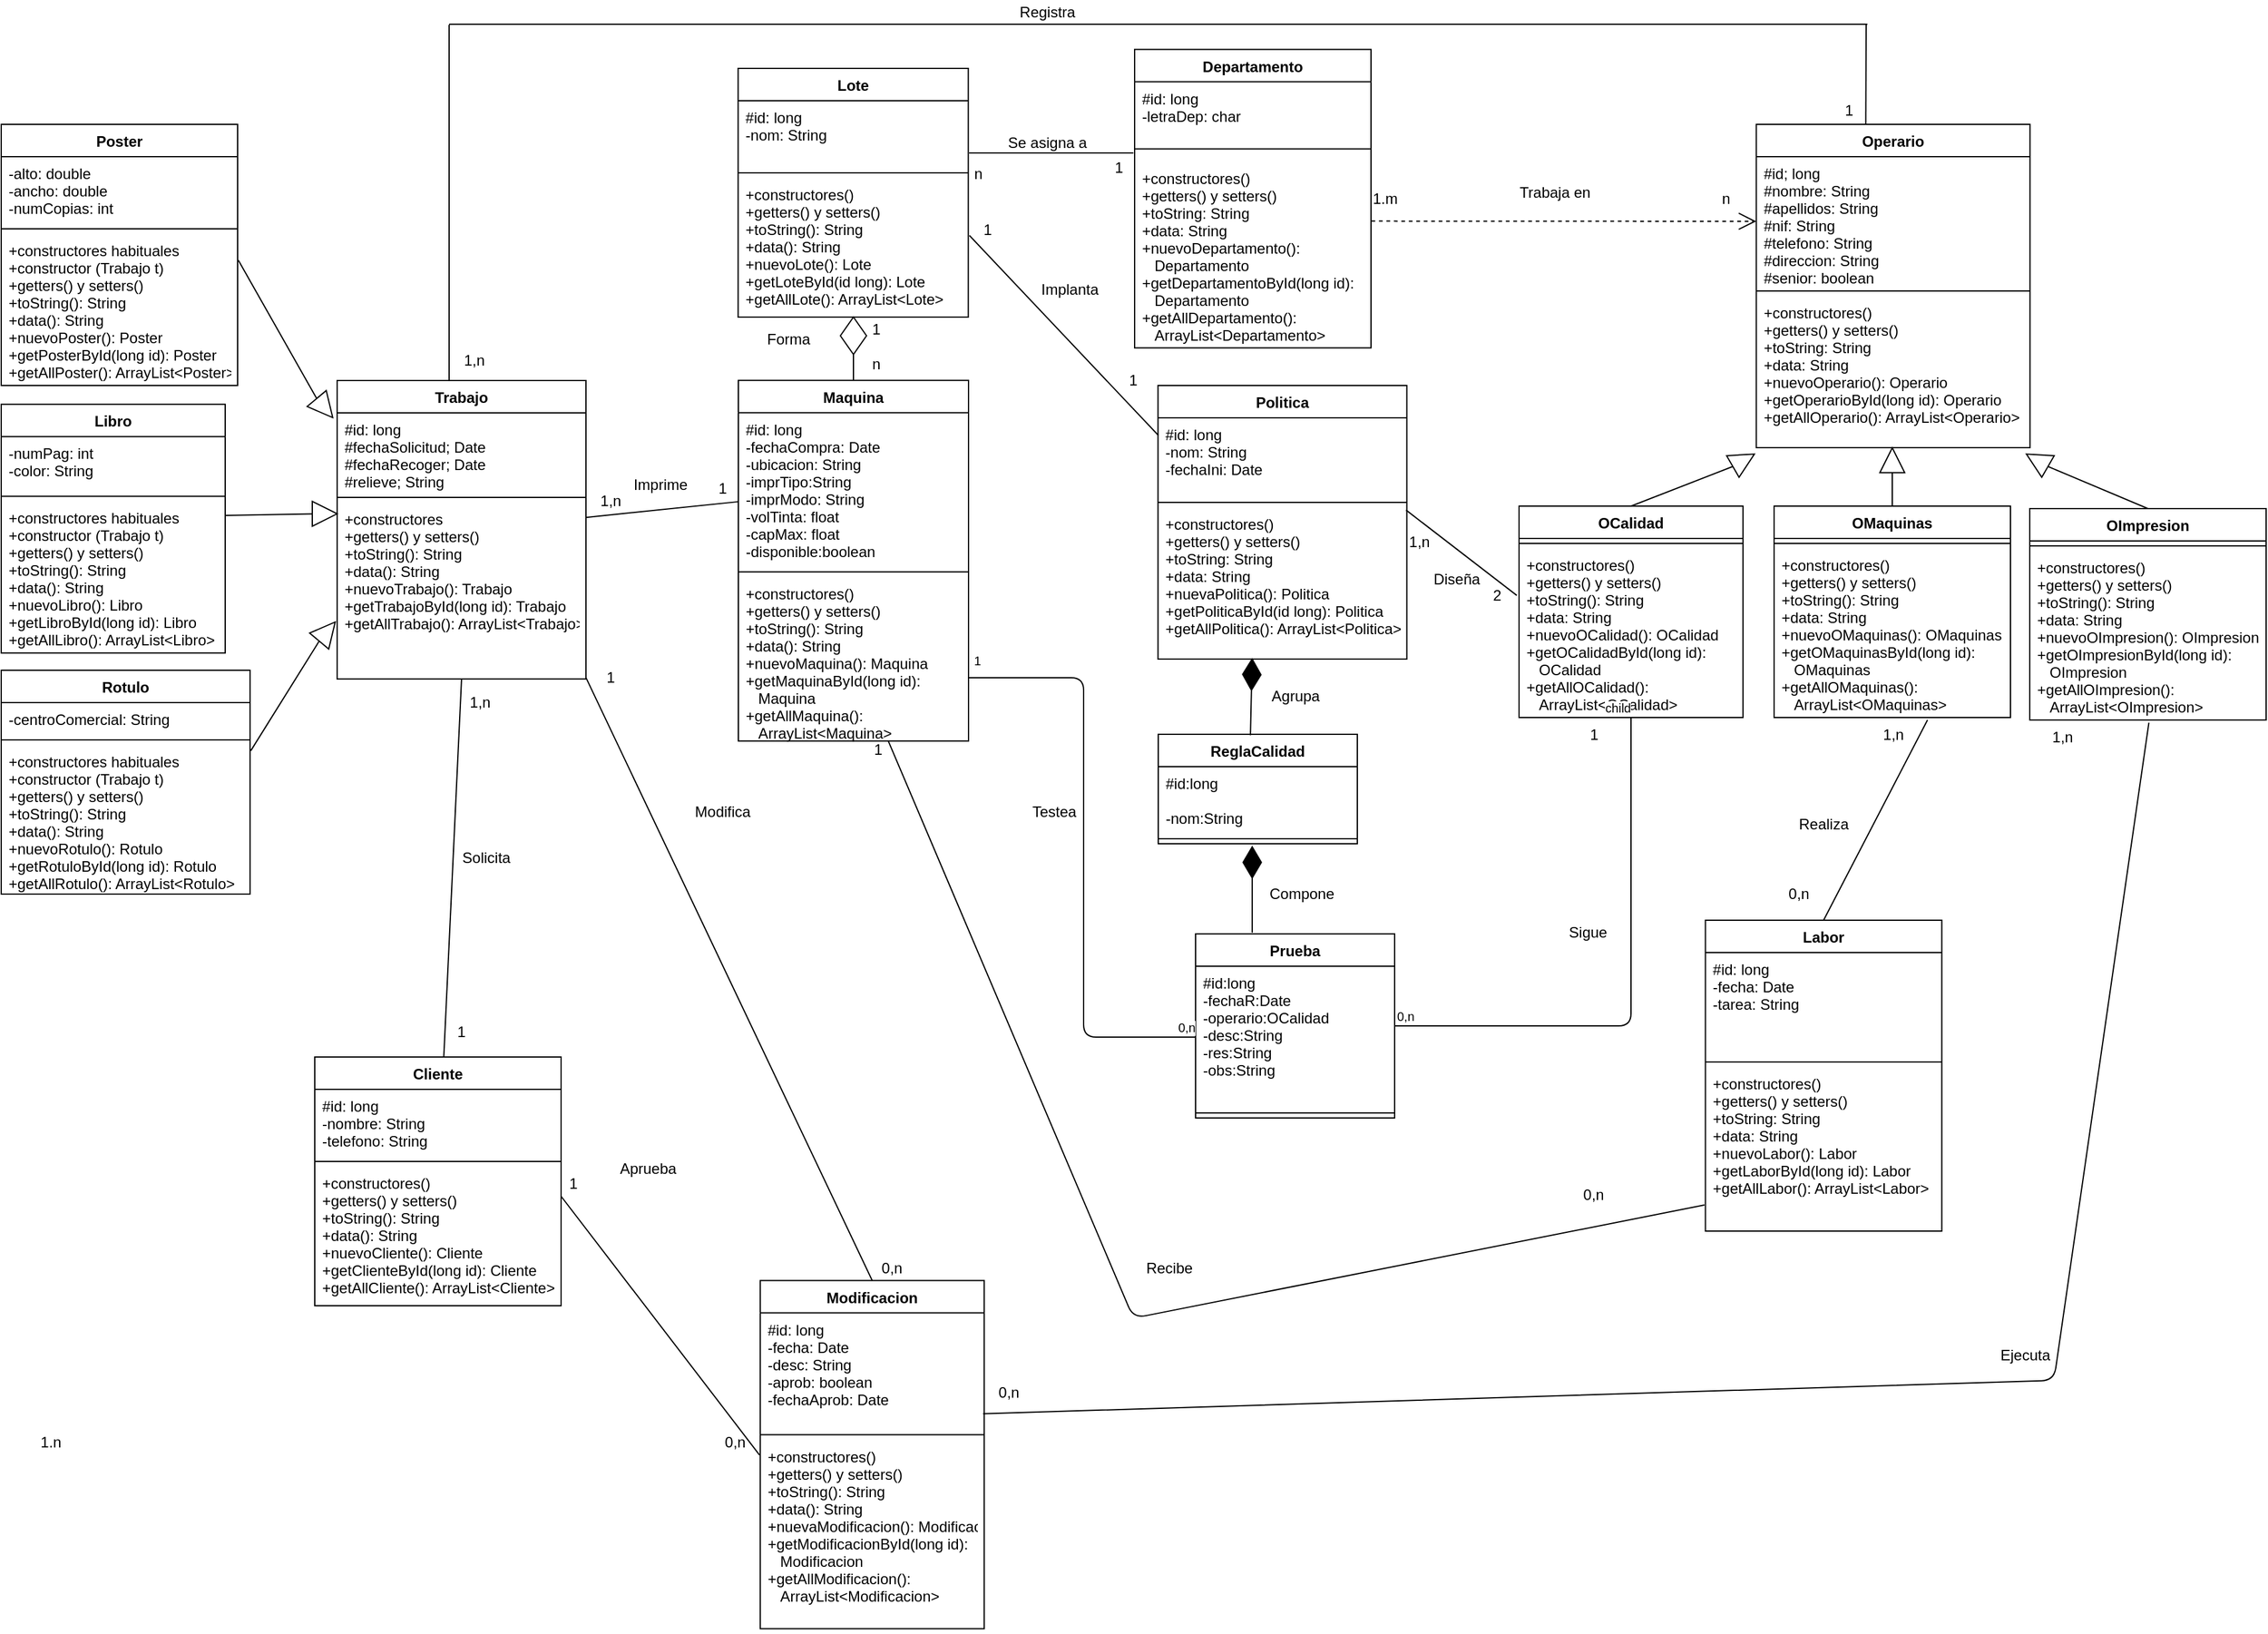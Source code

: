 <mxfile version="12.3.3" type="device" pages="1"><diagram id="FINPR5G2HzoAXYaAKj14" name="Page-1"><mxGraphModel dx="1287" dy="547" grid="1" gridSize="10" guides="1" tooltips="1" connect="1" arrows="1" fold="1" page="1" pageScale="1" pageWidth="3300" pageHeight="2339" math="0" shadow="0"><root><mxCell id="0"/><mxCell id="1" parent="0"/><mxCell id="1oXscA4LE7z4bwvGvyT2-3" value="Trabajo" style="swimlane;fontStyle=1;align=center;verticalAlign=top;childLayout=stackLayout;horizontal=1;startSize=26;horizontalStack=0;resizeParent=1;resizeParentMax=0;resizeLast=0;collapsible=1;marginBottom=0;" parent="1" vertex="1"><mxGeometry x="350" y="336" width="200" height="240" as="geometry"><mxRectangle x="310" y="308" width="70" height="26" as="alternateBounds"/></mxGeometry></mxCell><mxCell id="1oXscA4LE7z4bwvGvyT2-4" value="#id: long&#xA;#fechaSolicitud; Date&#xA;#fechaRecoger; Date&#xA;#relieve; String&#xA;" style="text;strokeColor=none;fillColor=none;align=left;verticalAlign=top;spacingLeft=4;spacingRight=4;overflow=hidden;rotatable=0;points=[[0,0.5],[1,0.5]];portConstraint=eastwest;" parent="1oXscA4LE7z4bwvGvyT2-3" vertex="1"><mxGeometry y="26" width="200" height="64" as="geometry"/></mxCell><mxCell id="1oXscA4LE7z4bwvGvyT2-5" value="" style="line;strokeWidth=1;fillColor=none;align=left;verticalAlign=middle;spacingTop=-1;spacingLeft=3;spacingRight=3;rotatable=0;labelPosition=right;points=[];portConstraint=eastwest;" parent="1oXscA4LE7z4bwvGvyT2-3" vertex="1"><mxGeometry y="90" width="200" height="8" as="geometry"/></mxCell><mxCell id="1oXscA4LE7z4bwvGvyT2-6" value="+constructores&#xA;+getters() y setters()&#xA;+toString(): String&#xA;+data(): String&#xA;+nuevoTrabajo(): Trabajo&#xA;+getTrabajoById(long id): Trabajo&#xA;+getAllTrabajo(): ArrayList&lt;Trabajo&gt;" style="text;strokeColor=none;fillColor=none;align=left;verticalAlign=top;spacingLeft=4;spacingRight=4;overflow=hidden;rotatable=0;points=[[0,0.5],[1,0.5]];portConstraint=eastwest;" parent="1oXscA4LE7z4bwvGvyT2-3" vertex="1"><mxGeometry y="98" width="200" height="142" as="geometry"/></mxCell><mxCell id="1oXscA4LE7z4bwvGvyT2-8" value="Rotulo" style="swimlane;fontStyle=1;align=center;verticalAlign=top;childLayout=stackLayout;horizontal=1;startSize=26;horizontalStack=0;resizeParent=1;resizeParentMax=0;resizeLast=0;collapsible=1;marginBottom=0;" parent="1" vertex="1"><mxGeometry x="80" y="569" width="200" height="180" as="geometry"><mxRectangle x="85" y="520" width="70" height="26" as="alternateBounds"/></mxGeometry></mxCell><mxCell id="1oXscA4LE7z4bwvGvyT2-9" value="-centroComercial: String" style="text;strokeColor=none;fillColor=none;align=left;verticalAlign=top;spacingLeft=4;spacingRight=4;overflow=hidden;rotatable=0;points=[[0,0.5],[1,0.5]];portConstraint=eastwest;" parent="1oXscA4LE7z4bwvGvyT2-8" vertex="1"><mxGeometry y="26" width="200" height="26" as="geometry"/></mxCell><mxCell id="1oXscA4LE7z4bwvGvyT2-10" value="" style="line;strokeWidth=1;fillColor=none;align=left;verticalAlign=middle;spacingTop=-1;spacingLeft=3;spacingRight=3;rotatable=0;labelPosition=right;points=[];portConstraint=eastwest;" parent="1oXscA4LE7z4bwvGvyT2-8" vertex="1"><mxGeometry y="52" width="200" height="8" as="geometry"/></mxCell><mxCell id="1oXscA4LE7z4bwvGvyT2-11" value="+constructores habituales&#xA;+constructor (Trabajo t)&#xA;+getters() y setters()&#xA;+toString(): String&#xA;+data(): String&#xA;+nuevoRotulo(): Rotulo&#xA;+getRotuloById(long id): Rotulo&#xA;+getAllRotulo(): ArrayList&lt;Rotulo&gt;" style="text;strokeColor=none;fillColor=none;align=left;verticalAlign=top;spacingLeft=4;spacingRight=4;overflow=hidden;rotatable=0;points=[[0,0.5],[1,0.5]];portConstraint=eastwest;" parent="1oXscA4LE7z4bwvGvyT2-8" vertex="1"><mxGeometry y="60" width="200" height="120" as="geometry"/></mxCell><mxCell id="1oXscA4LE7z4bwvGvyT2-12" value="Poster&#xA;" style="swimlane;fontStyle=1;align=center;verticalAlign=top;childLayout=stackLayout;horizontal=1;startSize=26;horizontalStack=0;resizeParent=1;resizeParentMax=0;resizeLast=0;collapsible=1;marginBottom=0;" parent="1" vertex="1"><mxGeometry x="80" y="130" width="190" height="210" as="geometry"><mxRectangle x="80" y="80" width="70" height="26" as="alternateBounds"/></mxGeometry></mxCell><mxCell id="1oXscA4LE7z4bwvGvyT2-13" value="-alto: double&#xA;-ancho: double&#xA;-numCopias: int" style="text;strokeColor=none;fillColor=none;align=left;verticalAlign=top;spacingLeft=4;spacingRight=4;overflow=hidden;rotatable=0;points=[[0,0.5],[1,0.5]];portConstraint=eastwest;" parent="1oXscA4LE7z4bwvGvyT2-12" vertex="1"><mxGeometry y="26" width="190" height="54" as="geometry"/></mxCell><mxCell id="1oXscA4LE7z4bwvGvyT2-14" value="" style="line;strokeWidth=1;fillColor=none;align=left;verticalAlign=middle;spacingTop=-1;spacingLeft=3;spacingRight=3;rotatable=0;labelPosition=right;points=[];portConstraint=eastwest;" parent="1oXscA4LE7z4bwvGvyT2-12" vertex="1"><mxGeometry y="80" width="190" height="8" as="geometry"/></mxCell><mxCell id="1oXscA4LE7z4bwvGvyT2-15" value="+constructores habituales&#xA;+constructor (Trabajo t)&#xA;+getters() y setters()&#xA;+toString(): String&#xA;+data(): String&#xA;+nuevoPoster(): Poster&#xA;+getPosterById(long id): Poster&#xA;+getAllPoster(): ArrayList&lt;Poster&gt;" style="text;strokeColor=none;fillColor=none;align=left;verticalAlign=top;spacingLeft=4;spacingRight=4;overflow=hidden;rotatable=0;points=[[0,0.5],[1,0.5]];portConstraint=eastwest;" parent="1oXscA4LE7z4bwvGvyT2-12" vertex="1"><mxGeometry y="88" width="190" height="122" as="geometry"/></mxCell><mxCell id="1oXscA4LE7z4bwvGvyT2-27" value="Cliente" style="swimlane;fontStyle=1;align=center;verticalAlign=top;childLayout=stackLayout;horizontal=1;startSize=26;horizontalStack=0;resizeParent=1;resizeParentMax=0;resizeLast=0;collapsible=1;marginBottom=0;" parent="1" vertex="1"><mxGeometry x="332" y="880" width="198" height="200" as="geometry"><mxRectangle x="380" y="20" width="70" height="26" as="alternateBounds"/></mxGeometry></mxCell><mxCell id="1oXscA4LE7z4bwvGvyT2-31" value="#id: long&#xA;-nombre: String&#xA;-telefono: String" style="text;strokeColor=none;fillColor=none;align=left;verticalAlign=top;spacingLeft=4;spacingRight=4;overflow=hidden;rotatable=0;points=[[0,0.5],[1,0.5]];portConstraint=eastwest;" parent="1oXscA4LE7z4bwvGvyT2-27" vertex="1"><mxGeometry y="26" width="198" height="54" as="geometry"/></mxCell><mxCell id="1oXscA4LE7z4bwvGvyT2-29" value="" style="line;strokeWidth=1;fillColor=none;align=left;verticalAlign=middle;spacingTop=-1;spacingLeft=3;spacingRight=3;rotatable=0;labelPosition=right;points=[];portConstraint=eastwest;" parent="1oXscA4LE7z4bwvGvyT2-27" vertex="1"><mxGeometry y="80" width="198" height="8" as="geometry"/></mxCell><mxCell id="1oXscA4LE7z4bwvGvyT2-30" value="+constructores()&#xA;+getters() y setters()&#xA;+toString(): String&#xA;+data(): String&#xA;+nuevoCliente(): Cliente&#xA;+getClienteById(long id): Cliente&#xA;+getAllCliente(): ArrayList&lt;Cliente&gt;" style="text;strokeColor=none;fillColor=none;align=left;verticalAlign=top;spacingLeft=4;spacingRight=4;overflow=hidden;rotatable=0;points=[[0,0.5],[1,0.5]];portConstraint=eastwest;" parent="1oXscA4LE7z4bwvGvyT2-27" vertex="1"><mxGeometry y="88" width="198" height="112" as="geometry"/></mxCell><mxCell id="1oXscA4LE7z4bwvGvyT2-33" value="Maquina" style="swimlane;fontStyle=1;align=center;verticalAlign=top;childLayout=stackLayout;horizontal=1;startSize=26;horizontalStack=0;resizeParent=1;resizeParentMax=0;resizeLast=0;collapsible=1;marginBottom=0;" parent="1" vertex="1"><mxGeometry x="672.5" y="335.9" width="185" height="290" as="geometry"><mxRectangle x="580" y="304.9" width="80" height="26" as="alternateBounds"/></mxGeometry></mxCell><mxCell id="1oXscA4LE7z4bwvGvyT2-34" value="#id: long&#xA;-fechaCompra: Date&#xA;-ubicacion: String&#xA;-imprTipo:String&#xA;-imprModo: String&#xA;-volTinta: float&#xA;-capMax: float&#xA;-disponible:boolean&#xA;&#xA;&#xA;&#xA;" style="text;strokeColor=none;fillColor=none;align=left;verticalAlign=top;spacingLeft=4;spacingRight=4;overflow=hidden;rotatable=0;points=[[0,0.5],[1,0.5]];portConstraint=eastwest;" parent="1oXscA4LE7z4bwvGvyT2-33" vertex="1"><mxGeometry y="26" width="185" height="124" as="geometry"/></mxCell><mxCell id="1oXscA4LE7z4bwvGvyT2-35" value="" style="line;strokeWidth=1;fillColor=none;align=left;verticalAlign=middle;spacingTop=-1;spacingLeft=3;spacingRight=3;rotatable=0;labelPosition=right;points=[];portConstraint=eastwest;" parent="1oXscA4LE7z4bwvGvyT2-33" vertex="1"><mxGeometry y="150" width="185" height="8" as="geometry"/></mxCell><mxCell id="1oXscA4LE7z4bwvGvyT2-36" value="+constructores()&#xA;+getters() y setters()&#xA;+toString(): String&#xA;+data(): String&#xA;+nuevoMaquina(): Maquina&#xA;+getMaquinaById(long id): &#xA;   Maquina&#xA;+getAllMaquina(): &#xA;   ArrayList&lt;Maquina&gt;&#xA;" style="text;strokeColor=none;fillColor=none;align=left;verticalAlign=top;spacingLeft=4;spacingRight=4;overflow=hidden;rotatable=0;points=[[0,0.5],[1,0.5]];portConstraint=eastwest;" parent="1oXscA4LE7z4bwvGvyT2-33" vertex="1"><mxGeometry y="158" width="185" height="132" as="geometry"/></mxCell><mxCell id="1oXscA4LE7z4bwvGvyT2-38" value="Lote" style="swimlane;fontStyle=1;align=center;verticalAlign=top;childLayout=stackLayout;horizontal=1;startSize=26;horizontalStack=0;resizeParent=1;resizeParentMax=0;resizeLast=0;collapsible=1;marginBottom=0;" parent="1" vertex="1"><mxGeometry x="672.3" y="85" width="185" height="200" as="geometry"><mxRectangle x="559.8" y="80" width="60" height="26" as="alternateBounds"/></mxGeometry></mxCell><mxCell id="1oXscA4LE7z4bwvGvyT2-39" value="#id: long&#xA;-nom: String&#xA;" style="text;strokeColor=none;fillColor=none;align=left;verticalAlign=top;spacingLeft=4;spacingRight=4;overflow=hidden;rotatable=0;points=[[0,0.5],[1,0.5]];portConstraint=eastwest;" parent="1oXscA4LE7z4bwvGvyT2-38" vertex="1"><mxGeometry y="26" width="185" height="54" as="geometry"/></mxCell><mxCell id="1oXscA4LE7z4bwvGvyT2-40" value="" style="line;strokeWidth=1;fillColor=none;align=left;verticalAlign=middle;spacingTop=-1;spacingLeft=3;spacingRight=3;rotatable=0;labelPosition=right;points=[];portConstraint=eastwest;" parent="1oXscA4LE7z4bwvGvyT2-38" vertex="1"><mxGeometry y="80" width="185" height="8" as="geometry"/></mxCell><mxCell id="1oXscA4LE7z4bwvGvyT2-41" value="+constructores()&#xA;+getters() y setters()&#xA;+toString(): String&#xA;+data(): String&#xA;+nuevoLote(): Lote&#xA;+getLoteById(id long): Lote&#xA;+getAllLote(): ArrayList&lt;Lote&gt;" style="text;strokeColor=none;fillColor=none;align=left;verticalAlign=top;spacingLeft=4;spacingRight=4;overflow=hidden;rotatable=0;points=[[0,0.5],[1,0.5]];portConstraint=eastwest;" parent="1oXscA4LE7z4bwvGvyT2-38" vertex="1"><mxGeometry y="88" width="185" height="112" as="geometry"/></mxCell><mxCell id="B73v2lXdH34x8dakDg6a-5" value="Libro" style="swimlane;fontStyle=1;align=center;verticalAlign=top;childLayout=stackLayout;horizontal=1;startSize=26;horizontalStack=0;resizeParent=1;resizeParentMax=0;resizeLast=0;collapsible=1;marginBottom=0;" parent="1" vertex="1"><mxGeometry x="80" y="355.1" width="180" height="200" as="geometry"><mxRectangle x="85" y="308.1" width="60" height="26" as="alternateBounds"/></mxGeometry></mxCell><mxCell id="B73v2lXdH34x8dakDg6a-6" value="-numPag: int&#xA;-color: String" style="text;strokeColor=none;fillColor=none;align=left;verticalAlign=top;spacingLeft=4;spacingRight=4;overflow=hidden;rotatable=0;points=[[0,0.5],[1,0.5]];portConstraint=eastwest;" parent="B73v2lXdH34x8dakDg6a-5" vertex="1"><mxGeometry y="26" width="180" height="44" as="geometry"/></mxCell><mxCell id="B73v2lXdH34x8dakDg6a-7" value="" style="line;strokeWidth=1;fillColor=none;align=left;verticalAlign=middle;spacingTop=-1;spacingLeft=3;spacingRight=3;rotatable=0;labelPosition=right;points=[];portConstraint=eastwest;" parent="B73v2lXdH34x8dakDg6a-5" vertex="1"><mxGeometry y="70" width="180" height="8" as="geometry"/></mxCell><mxCell id="B73v2lXdH34x8dakDg6a-8" value="+constructores habituales&#xA;+constructor (Trabajo t)&#xA;+getters() y setters()&#xA;+toString(): String&#xA;+data(): String&#xA;+nuevoLibro(): Libro&#xA;+getLibroById(long id): Libro&#xA;+getAllLibro(): ArrayList&lt;Libro&gt;" style="text;strokeColor=none;fillColor=none;align=left;verticalAlign=top;spacingLeft=4;spacingRight=4;overflow=hidden;rotatable=0;points=[[0,0.5],[1,0.5]];portConstraint=eastwest;" parent="B73v2lXdH34x8dakDg6a-5" vertex="1"><mxGeometry y="78" width="180" height="122" as="geometry"/></mxCell><mxCell id="B73v2lXdH34x8dakDg6a-9" value="Departamento" style="swimlane;fontStyle=1;align=center;verticalAlign=top;childLayout=stackLayout;horizontal=1;startSize=26;horizontalStack=0;resizeParent=1;resizeParentMax=0;resizeLast=0;collapsible=1;marginBottom=0;" parent="1" vertex="1"><mxGeometry x="991" y="69.8" width="190" height="240" as="geometry"><mxRectangle x="820" y="79.8" width="110" height="26" as="alternateBounds"/></mxGeometry></mxCell><mxCell id="B73v2lXdH34x8dakDg6a-10" value="#id: long&#xA;-letraDep: char" style="text;strokeColor=none;fillColor=none;align=left;verticalAlign=top;spacingLeft=4;spacingRight=4;overflow=hidden;rotatable=0;points=[[0,0.5],[1,0.5]];portConstraint=eastwest;" parent="B73v2lXdH34x8dakDg6a-9" vertex="1"><mxGeometry y="26" width="190" height="44" as="geometry"/></mxCell><mxCell id="B73v2lXdH34x8dakDg6a-11" value="" style="line;strokeWidth=1;fillColor=none;align=left;verticalAlign=middle;spacingTop=-1;spacingLeft=3;spacingRight=3;rotatable=0;labelPosition=right;points=[];portConstraint=eastwest;" parent="B73v2lXdH34x8dakDg6a-9" vertex="1"><mxGeometry y="70" width="190" height="20" as="geometry"/></mxCell><mxCell id="B73v2lXdH34x8dakDg6a-12" value="+constructores()&#xA;+getters() y setters()&#xA;+toString: String&#xA;+data: String&#xA;+nuevoDepartamento(): &#xA;   Departamento&#xA;+getDepartamentoById(long id):&#xA;   Departamento&#xA;+getAllDepartamento():&#xA;   ArrayList&lt;Departamento&gt;" style="text;strokeColor=none;fillColor=none;align=left;verticalAlign=top;spacingLeft=4;spacingRight=4;overflow=hidden;rotatable=0;points=[[0,0.5],[1,0.5]];portConstraint=eastwest;" parent="B73v2lXdH34x8dakDg6a-9" vertex="1"><mxGeometry y="90" width="190" height="150" as="geometry"/></mxCell><mxCell id="B73v2lXdH34x8dakDg6a-13" value="Operario" style="swimlane;fontStyle=1;align=center;verticalAlign=top;childLayout=stackLayout;horizontal=1;startSize=26;horizontalStack=0;resizeParent=1;resizeParentMax=0;resizeLast=0;collapsible=1;marginBottom=0;" parent="1" vertex="1"><mxGeometry x="1490.7" y="130" width="220" height="260" as="geometry"><mxRectangle x="1055.2" y="282" width="80" height="26" as="alternateBounds"/></mxGeometry></mxCell><mxCell id="B73v2lXdH34x8dakDg6a-14" value="#id; long&#xA;#nombre: String&#xA;#apellidos: String&#xA;#nif: String&#xA;#telefono: String&#xA;#direccion: String&#xA;#senior: boolean" style="text;strokeColor=none;fillColor=none;align=left;verticalAlign=top;spacingLeft=4;spacingRight=4;overflow=hidden;rotatable=0;points=[[0,0.5],[1,0.5]];portConstraint=eastwest;" parent="B73v2lXdH34x8dakDg6a-13" vertex="1"><mxGeometry y="26" width="220" height="104" as="geometry"/></mxCell><mxCell id="B73v2lXdH34x8dakDg6a-15" value="" style="line;strokeWidth=1;fillColor=none;align=left;verticalAlign=middle;spacingTop=-1;spacingLeft=3;spacingRight=3;rotatable=0;labelPosition=right;points=[];portConstraint=eastwest;" parent="B73v2lXdH34x8dakDg6a-13" vertex="1"><mxGeometry y="130" width="220" height="8" as="geometry"/></mxCell><mxCell id="B73v2lXdH34x8dakDg6a-16" value="+constructores()&#xA;+getters() y setters()&#xA;+toString: String&#xA;+data: String&#xA;+nuevoOperario(): Operario&#xA;+getOperarioById(long id): Operario&#xA;+getAllOperario(): ArrayList&lt;Operario&gt;" style="text;strokeColor=none;fillColor=none;align=left;verticalAlign=top;spacingLeft=4;spacingRight=4;overflow=hidden;rotatable=0;points=[[0,0.5],[1,0.5]];portConstraint=eastwest;" parent="B73v2lXdH34x8dakDg6a-13" vertex="1"><mxGeometry y="138" width="220" height="122" as="geometry"/></mxCell><mxCell id="B73v2lXdH34x8dakDg6a-17" value="OImpresion" style="swimlane;fontStyle=1;align=center;verticalAlign=top;childLayout=stackLayout;horizontal=1;startSize=26;horizontalStack=0;resizeParent=1;resizeParentMax=0;resizeLast=0;collapsible=1;marginBottom=0;" parent="1" vertex="1"><mxGeometry x="1710.5" y="439" width="190" height="170" as="geometry"><mxRectangle x="849.8" y="470" width="130" height="26" as="alternateBounds"/></mxGeometry></mxCell><mxCell id="B73v2lXdH34x8dakDg6a-19" value="" style="line;strokeWidth=1;fillColor=none;align=left;verticalAlign=middle;spacingTop=-1;spacingLeft=3;spacingRight=3;rotatable=0;labelPosition=right;points=[];portConstraint=eastwest;" parent="B73v2lXdH34x8dakDg6a-17" vertex="1"><mxGeometry y="26" width="190" height="8" as="geometry"/></mxCell><mxCell id="B73v2lXdH34x8dakDg6a-20" value="+constructores()&#xA;+getters() y setters()&#xA;+toString(): String&#xA;+data: String&#xA;+nuevoOImpresion(): OImpresion&#xA;+getOImpresionById(long id):&#xA;   OImpresion&#xA;+getAllOImpresion(): &#xA;   ArrayList&lt;OImpresion&gt;" style="text;strokeColor=none;fillColor=none;align=left;verticalAlign=top;spacingLeft=4;spacingRight=4;overflow=hidden;rotatable=0;points=[[0,0.5],[1,0.5]];portConstraint=eastwest;" parent="B73v2lXdH34x8dakDg6a-17" vertex="1"><mxGeometry y="34" width="190" height="136" as="geometry"/></mxCell><mxCell id="B73v2lXdH34x8dakDg6a-22" value="OMaquinas" style="swimlane;fontStyle=1;align=center;verticalAlign=top;childLayout=stackLayout;horizontal=1;startSize=26;horizontalStack=0;resizeParent=1;resizeParentMax=0;resizeLast=0;collapsible=1;marginBottom=0;" parent="1" vertex="1"><mxGeometry x="1505" y="437" width="190" height="170" as="geometry"><mxRectangle x="1025.2" y="472" width="130" height="26" as="alternateBounds"/></mxGeometry></mxCell><mxCell id="B73v2lXdH34x8dakDg6a-24" value="" style="line;strokeWidth=1;fillColor=none;align=left;verticalAlign=middle;spacingTop=-1;spacingLeft=3;spacingRight=3;rotatable=0;labelPosition=right;points=[];portConstraint=eastwest;" parent="B73v2lXdH34x8dakDg6a-22" vertex="1"><mxGeometry y="26" width="190" height="8" as="geometry"/></mxCell><mxCell id="B73v2lXdH34x8dakDg6a-25" value="+constructores()&#xA;+getters() y setters()&#xA;+toString(): String&#xA;+data: String&#xA;+nuevoOMaquinas(): OMaquinas&#xA;+getOMaquinasById(long id):&#xA;   OMaquinas&#xA;+getAllOMaquinas(): &#xA;   ArrayList&lt;OMaquinas&gt;&#xA;" style="text;strokeColor=none;fillColor=none;align=left;verticalAlign=top;spacingLeft=4;spacingRight=4;overflow=hidden;rotatable=0;points=[[0,0.5],[1,0.5]];portConstraint=eastwest;" parent="B73v2lXdH34x8dakDg6a-22" vertex="1"><mxGeometry y="34" width="190" height="136" as="geometry"/></mxCell><mxCell id="B73v2lXdH34x8dakDg6a-26" value="OCalidad" style="swimlane;fontStyle=1;align=center;verticalAlign=top;childLayout=stackLayout;horizontal=1;startSize=26;horizontalStack=0;resizeParent=1;resizeParentMax=0;resizeLast=0;collapsible=1;marginBottom=0;" parent="1" vertex="1"><mxGeometry x="1300" y="437" width="180" height="170" as="geometry"><mxRectangle x="1240" y="470" width="120" height="26" as="alternateBounds"/></mxGeometry></mxCell><mxCell id="B73v2lXdH34x8dakDg6a-28" value="" style="line;strokeWidth=1;fillColor=none;align=left;verticalAlign=middle;spacingTop=-1;spacingLeft=3;spacingRight=3;rotatable=0;labelPosition=right;points=[];portConstraint=eastwest;" parent="B73v2lXdH34x8dakDg6a-26" vertex="1"><mxGeometry y="26" width="180" height="8" as="geometry"/></mxCell><mxCell id="B73v2lXdH34x8dakDg6a-29" value="+constructores()&#xA;+getters() y setters()&#xA;+toString(): String&#xA;+data: String&#xA;+nuevoOCalidad(): OCalidad&#xA;+getOCalidadById(long id):&#xA;   OCalidad&#xA;+getAllOCalidad(): &#xA;   ArrayList&lt;OCalidad&gt;" style="text;strokeColor=none;fillColor=none;align=left;verticalAlign=top;spacingLeft=4;spacingRight=4;overflow=hidden;rotatable=0;points=[[0,0.5],[1,0.5]];portConstraint=eastwest;" parent="B73v2lXdH34x8dakDg6a-26" vertex="1"><mxGeometry y="34" width="180" height="136" as="geometry"/></mxCell><mxCell id="B73v2lXdH34x8dakDg6a-30" value="Labor" style="swimlane;fontStyle=1;align=center;verticalAlign=top;childLayout=stackLayout;horizontal=1;startSize=26;horizontalStack=0;resizeParent=1;resizeParentMax=0;resizeLast=0;collapsible=1;marginBottom=0;" parent="1" vertex="1"><mxGeometry x="1449.8" y="770" width="190" height="250" as="geometry"><mxRectangle x="835.3" y="584" width="60" height="26" as="alternateBounds"/></mxGeometry></mxCell><mxCell id="B73v2lXdH34x8dakDg6a-31" value="#id: long&#xA;-fecha: Date&#xA;-tarea: String&#xA;" style="text;strokeColor=none;fillColor=none;align=left;verticalAlign=top;spacingLeft=4;spacingRight=4;overflow=hidden;rotatable=0;points=[[0,0.5],[1,0.5]];portConstraint=eastwest;" parent="B73v2lXdH34x8dakDg6a-30" vertex="1"><mxGeometry y="26" width="190" height="84" as="geometry"/></mxCell><mxCell id="B73v2lXdH34x8dakDg6a-32" value="" style="line;strokeWidth=1;fillColor=none;align=left;verticalAlign=middle;spacingTop=-1;spacingLeft=3;spacingRight=3;rotatable=0;labelPosition=right;points=[];portConstraint=eastwest;" parent="B73v2lXdH34x8dakDg6a-30" vertex="1"><mxGeometry y="110" width="190" height="8" as="geometry"/></mxCell><mxCell id="B73v2lXdH34x8dakDg6a-33" value="+constructores()&#xA;+getters() y setters()&#xA;+toString: String&#xA;+data: String&#xA;+nuevoLabor(): Labor&#xA;+getLaborById(long id): Labor&#xA;+getAllLabor(): ArrayList&lt;Labor&gt;" style="text;strokeColor=none;fillColor=none;align=left;verticalAlign=top;spacingLeft=4;spacingRight=4;overflow=hidden;rotatable=0;points=[[0,0.5],[1,0.5]];portConstraint=eastwest;" parent="B73v2lXdH34x8dakDg6a-30" vertex="1"><mxGeometry y="118" width="190" height="132" as="geometry"/></mxCell><mxCell id="B73v2lXdH34x8dakDg6a-34" value="Modificacion" style="swimlane;fontStyle=1;align=center;verticalAlign=top;childLayout=stackLayout;horizontal=1;startSize=26;horizontalStack=0;resizeParent=1;resizeParentMax=0;resizeLast=0;collapsible=1;marginBottom=0;" parent="1" vertex="1"><mxGeometry x="690.1" y="1059.8" width="180" height="280" as="geometry"><mxRectangle x="589.6" y="609.8" width="100" height="26" as="alternateBounds"/></mxGeometry></mxCell><mxCell id="B73v2lXdH34x8dakDg6a-35" value="#id: long&#xA;-fecha: Date&#xA;-desc: String&#xA;-aprob: boolean&#xA;-fechaAprob: Date&#xA;" style="text;strokeColor=none;fillColor=none;align=left;verticalAlign=top;spacingLeft=4;spacingRight=4;overflow=hidden;rotatable=0;points=[[0,0.5],[1,0.5]];portConstraint=eastwest;" parent="B73v2lXdH34x8dakDg6a-34" vertex="1"><mxGeometry y="26" width="180" height="94" as="geometry"/></mxCell><mxCell id="B73v2lXdH34x8dakDg6a-36" value="" style="line;strokeWidth=1;fillColor=none;align=left;verticalAlign=middle;spacingTop=-1;spacingLeft=3;spacingRight=3;rotatable=0;labelPosition=right;points=[];portConstraint=eastwest;" parent="B73v2lXdH34x8dakDg6a-34" vertex="1"><mxGeometry y="120" width="180" height="8" as="geometry"/></mxCell><mxCell id="B73v2lXdH34x8dakDg6a-37" value="+constructores()&#xA;+getters() y setters()&#xA;+toString(): String&#xA;+data(): String&#xA;+nuevaModificacion(): Modificacion&#xA;+getModificacionById(long id): &#xA;   Modificacion&#xA;+getAllModificacion(): &#xA;   ArrayList&lt;Modificacion&gt;" style="text;strokeColor=none;fillColor=none;align=left;verticalAlign=top;spacingLeft=4;spacingRight=4;overflow=hidden;rotatable=0;points=[[0,0.5],[1,0.5]];portConstraint=eastwest;" parent="B73v2lXdH34x8dakDg6a-34" vertex="1"><mxGeometry y="128" width="180" height="152" as="geometry"/></mxCell><mxCell id="B73v2lXdH34x8dakDg6a-38" value="Politica" style="swimlane;fontStyle=1;align=center;verticalAlign=top;childLayout=stackLayout;horizontal=1;startSize=26;horizontalStack=0;resizeParent=1;resizeParentMax=0;resizeLast=0;collapsible=1;marginBottom=0;" parent="1" vertex="1"><mxGeometry x="1009.8" y="340" width="200" height="220" as="geometry"><mxRectangle x="1049.8" y="584" width="70" height="26" as="alternateBounds"/></mxGeometry></mxCell><mxCell id="B73v2lXdH34x8dakDg6a-39" value="#id: long&#xA;-nom: String&#xA;-fechaIni: Date&#xA;" style="text;strokeColor=none;fillColor=none;align=left;verticalAlign=top;spacingLeft=4;spacingRight=4;overflow=hidden;rotatable=0;points=[[0,0.5],[1,0.5]];portConstraint=eastwest;" parent="B73v2lXdH34x8dakDg6a-38" vertex="1"><mxGeometry y="26" width="200" height="64" as="geometry"/></mxCell><mxCell id="B73v2lXdH34x8dakDg6a-40" value="" style="line;strokeWidth=1;fillColor=none;align=left;verticalAlign=middle;spacingTop=-1;spacingLeft=3;spacingRight=3;rotatable=0;labelPosition=right;points=[];portConstraint=eastwest;" parent="B73v2lXdH34x8dakDg6a-38" vertex="1"><mxGeometry y="90" width="200" height="8" as="geometry"/></mxCell><mxCell id="B73v2lXdH34x8dakDg6a-41" value="+constructores()&#xA;+getters() y setters()&#xA;+toString: String&#xA;+data: String &#xA;+nuevaPolitica(): Politica&#xA;+getPoliticaById(id long): Politica&#xA;+getAllPolitica(): ArrayList&lt;Politica&gt;" style="text;strokeColor=none;fillColor=none;align=left;verticalAlign=top;spacingLeft=4;spacingRight=4;overflow=hidden;rotatable=0;points=[[0,0.5],[1,0.5]];portConstraint=eastwest;" parent="B73v2lXdH34x8dakDg6a-38" vertex="1"><mxGeometry y="98" width="200" height="122" as="geometry"/></mxCell><mxCell id="XLXHDITQY2P4VodOv5Uc-3" value="" style="triangle;whiteSpace=wrap;html=1;rotation=50;" parent="1" vertex="1"><mxGeometry x="330" y="348.147" width="20" height="20" as="geometry"/></mxCell><mxCell id="XLXHDITQY2P4VodOv5Uc-4" value="" style="triangle;whiteSpace=wrap;html=1;" parent="1" vertex="1"><mxGeometry x="330" y="433.147" width="20" height="20" as="geometry"/></mxCell><mxCell id="XLXHDITQY2P4VodOv5Uc-5" value="" style="triangle;whiteSpace=wrap;html=1;rotation=-50;" parent="1" vertex="1"><mxGeometry x="332" y="527.853" width="20" height="20" as="geometry"/></mxCell><mxCell id="XLXHDITQY2P4VodOv5Uc-6" value="" style="endArrow=none;html=1;entryX=1.003;entryY=0.039;entryDx=0;entryDy=0;entryPerimeter=0;exitX=0;exitY=0.5;exitDx=0;exitDy=0;" parent="1" source="XLXHDITQY2P4VodOv5Uc-5" target="1oXscA4LE7z4bwvGvyT2-11" edge="1"><mxGeometry width="50" height="50" relative="1" as="geometry"><mxPoint x="330" y="540" as="sourcePoint"/><mxPoint x="130" y="1140" as="targetPoint"/></mxGeometry></mxCell><mxCell id="XLXHDITQY2P4VodOv5Uc-7" value="" style="endArrow=none;html=1;entryX=0.999;entryY=0.093;entryDx=0;entryDy=0;entryPerimeter=0;" parent="1" source="XLXHDITQY2P4VodOv5Uc-4" target="B73v2lXdH34x8dakDg6a-8" edge="1"><mxGeometry width="50" height="50" relative="1" as="geometry"><mxPoint x="328" y="444" as="sourcePoint"/><mxPoint x="265" y="444" as="targetPoint"/></mxGeometry></mxCell><mxCell id="XLXHDITQY2P4VodOv5Uc-9" value="" style="endArrow=none;html=1;entryX=1.003;entryY=0.174;entryDx=0;entryDy=0;entryPerimeter=0;exitX=0;exitY=0.5;exitDx=0;exitDy=0;" parent="1" source="XLXHDITQY2P4VodOv5Uc-3" target="1oXscA4LE7z4bwvGvyT2-15" edge="1"><mxGeometry width="50" height="50" relative="1" as="geometry"><mxPoint x="330" y="350" as="sourcePoint"/><mxPoint x="267" y="358" as="targetPoint"/></mxGeometry></mxCell><mxCell id="XLXHDITQY2P4VodOv5Uc-10" value="" style="endArrow=none;html=1;entryX=0.5;entryY=0;entryDx=0;entryDy=0;exitX=0;exitY=0.5;exitDx=0;exitDy=0;" parent="1" source="XLXHDITQY2P4VodOv5Uc-16" target="B73v2lXdH34x8dakDg6a-17" edge="1"><mxGeometry width="50" height="50" relative="1" as="geometry"><mxPoint x="1670.5" y="405" as="sourcePoint"/><mxPoint x="651.04" y="247.488" as="targetPoint"/></mxGeometry></mxCell><mxCell id="XLXHDITQY2P4VodOv5Uc-11" value="" style="endArrow=none;html=1;entryX=0.5;entryY=0;entryDx=0;entryDy=0;exitX=0;exitY=0.5;exitDx=0;exitDy=0;" parent="1" source="XLXHDITQY2P4VodOv5Uc-15" target="B73v2lXdH34x8dakDg6a-22" edge="1"><mxGeometry width="50" height="50" relative="1" as="geometry"><mxPoint x="1550.5" y="430" as="sourcePoint"/><mxPoint x="661.04" y="257.488" as="targetPoint"/></mxGeometry></mxCell><mxCell id="XLXHDITQY2P4VodOv5Uc-12" value="" style="endArrow=none;html=1;entryX=0.5;entryY=0;entryDx=0;entryDy=0;exitX=0;exitY=0.5;exitDx=0;exitDy=0;" parent="1" source="XLXHDITQY2P4VodOv5Uc-13" target="B73v2lXdH34x8dakDg6a-26" edge="1"><mxGeometry width="50" height="50" relative="1" as="geometry"><mxPoint x="1780.5" y="400" as="sourcePoint"/><mxPoint x="671.04" y="267.488" as="targetPoint"/></mxGeometry></mxCell><mxCell id="XLXHDITQY2P4VodOv5Uc-13" value="" style="triangle;whiteSpace=wrap;html=1;rotation=-30;" parent="1" vertex="1"><mxGeometry x="1470.5" y="390.147" width="20" height="20" as="geometry"/></mxCell><mxCell id="XLXHDITQY2P4VodOv5Uc-15" value="" style="triangle;whiteSpace=wrap;html=1;rotation=-90;" parent="1" vertex="1"><mxGeometry x="1590" y="390.147" width="20" height="20" as="geometry"/></mxCell><mxCell id="XLXHDITQY2P4VodOv5Uc-16" value="" style="triangle;whiteSpace=wrap;html=1;rotation=-150;" parent="1" vertex="1"><mxGeometry x="1706.5" y="390.147" width="20" height="20" as="geometry"/></mxCell><mxCell id="XLXHDITQY2P4VodOv5Uc-17" value="" style="endArrow=none;html=1;entryX=1;entryY=0.085;entryDx=0;entryDy=0;entryPerimeter=0;" parent="1" source="1oXscA4LE7z4bwvGvyT2-34" target="1oXscA4LE7z4bwvGvyT2-6" edge="1"><mxGeometry width="50" height="50" relative="1" as="geometry"><mxPoint x="80" y="1190" as="sourcePoint"/><mxPoint x="130" y="1140" as="targetPoint"/></mxGeometry></mxCell><mxCell id="XLXHDITQY2P4VodOv5Uc-18" value="" style="rhombus;whiteSpace=wrap;html=1;" parent="1" vertex="1"><mxGeometry x="754.5" y="285" width="21" height="30" as="geometry"/></mxCell><mxCell id="XLXHDITQY2P4VodOv5Uc-20" value="" style="endArrow=none;html=1;entryX=0.5;entryY=1;entryDx=0;entryDy=0;exitX=0.5;exitY=0;exitDx=0;exitDy=0;" parent="1" source="1oXscA4LE7z4bwvGvyT2-33" target="XLXHDITQY2P4VodOv5Uc-18" edge="1"><mxGeometry width="50" height="50" relative="1" as="geometry"><mxPoint x="580" y="335.167" as="sourcePoint"/><mxPoint x="630" y="285.167" as="targetPoint"/></mxGeometry></mxCell><mxCell id="XLXHDITQY2P4VodOv5Uc-22" value="" style="endArrow=none;html=1;" parent="1" edge="1"><mxGeometry width="50" height="50" relative="1" as="geometry"><mxPoint x="858" y="153" as="sourcePoint"/><mxPoint x="990" y="153" as="targetPoint"/></mxGeometry></mxCell><mxCell id="XLXHDITQY2P4VodOv5Uc-27" value="" style="endArrow=open;endSize=12;dashed=1;html=1;exitX=1.002;exitY=0.32;exitDx=0;exitDy=0;exitPerimeter=0;entryX=0;entryY=0.5;entryDx=0;entryDy=0;" parent="1" source="B73v2lXdH34x8dakDg6a-12" target="B73v2lXdH34x8dakDg6a-14" edge="1"><mxGeometry x="-0.132" y="-71" width="160" relative="1" as="geometry"><mxPoint x="1349.55" y="199.536" as="sourcePoint"/><mxPoint x="1450" y="250" as="targetPoint"/><mxPoint as="offset"/></mxGeometry></mxCell><mxCell id="XLXHDITQY2P4VodOv5Uc-30" value="" style="endArrow=none;html=1;entryX=0.5;entryY=1;entryDx=0;entryDy=0;" parent="1" source="1oXscA4LE7z4bwvGvyT2-27" target="1oXscA4LE7z4bwvGvyT2-3" edge="1"><mxGeometry width="50" height="50" relative="1" as="geometry"><mxPoint x="80" y="1230" as="sourcePoint"/><mxPoint x="445" y="579" as="targetPoint"/></mxGeometry></mxCell><mxCell id="XLXHDITQY2P4VodOv5Uc-31" value="" style="endArrow=none;html=1;exitX=-0.01;exitY=0.278;exitDx=0;exitDy=0;exitPerimeter=0;entryX=0.997;entryY=0.018;entryDx=0;entryDy=0;entryPerimeter=0;" parent="1" source="B73v2lXdH34x8dakDg6a-29" target="B73v2lXdH34x8dakDg6a-41" edge="1"><mxGeometry width="50" height="50" relative="1" as="geometry"><mxPoint x="1240" y="460.389" as="sourcePoint"/><mxPoint x="1290" y="410.389" as="targetPoint"/></mxGeometry></mxCell><mxCell id="XLXHDITQY2P4VodOv5Uc-32" value="" style="endArrow=none;html=1;exitX=0.001;exitY=0.219;exitDx=0;exitDy=0;exitPerimeter=0;entryX=1.005;entryY=0.414;entryDx=0;entryDy=0;entryPerimeter=0;" parent="1" source="B73v2lXdH34x8dakDg6a-39" target="1oXscA4LE7z4bwvGvyT2-41" edge="1"><mxGeometry width="50" height="50" relative="1" as="geometry"><mxPoint x="1009.7" y="376.583" as="sourcePoint"/><mxPoint x="900.76" y="249.863" as="targetPoint"/></mxGeometry></mxCell><mxCell id="XLXHDITQY2P4VodOv5Uc-33" value="" style="endArrow=none;html=1;exitX=0.649;exitY=1.015;exitDx=0;exitDy=0;exitPerimeter=0;entryX=0.5;entryY=0;entryDx=0;entryDy=0;" parent="1" source="B73v2lXdH34x8dakDg6a-25" edge="1" target="B73v2lXdH34x8dakDg6a-30"><mxGeometry width="50" height="50" relative="1" as="geometry"><mxPoint x="1590" y="616" as="sourcePoint"/><mxPoint x="1200" y="686" as="targetPoint"/></mxGeometry></mxCell><mxCell id="XLXHDITQY2P4VodOv5Uc-34" value="" style="endArrow=none;html=1;exitX=-0.004;exitY=0.841;exitDx=0;exitDy=0;exitPerimeter=0;" parent="1" target="1oXscA4LE7z4bwvGvyT2-36" edge="1" source="B73v2lXdH34x8dakDg6a-33"><mxGeometry width="50" height="50" relative="1" as="geometry"><mxPoint x="1009.7" y="671.416" as="sourcePoint"/><mxPoint x="900.76" y="544.696" as="targetPoint"/><Array as="points"><mxPoint x="990" y="1090"/></Array></mxGeometry></mxCell><mxCell id="XLXHDITQY2P4VodOv5Uc-35" value="" style="endArrow=none;html=1;entryX=0.504;entryY=1.016;entryDx=0;entryDy=0;entryPerimeter=0;exitX=0.995;exitY=0.863;exitDx=0;exitDy=0;exitPerimeter=0;" parent="1" source="B73v2lXdH34x8dakDg6a-35" target="B73v2lXdH34x8dakDg6a-20" edge="1"><mxGeometry width="50" height="50" relative="1" as="geometry"><mxPoint x="850" y="972" as="sourcePoint"/><mxPoint x="1770.197" y="638.196" as="targetPoint"/><Array as="points"><mxPoint x="1730" y="1140"/></Array></mxGeometry></mxCell><mxCell id="XLXHDITQY2P4VodOv5Uc-37" value="" style="endArrow=none;html=1;exitX=0.987;exitY=1.004;exitDx=0;exitDy=0;exitPerimeter=0;" parent="1" source="BGkJPFm0Atz19N2lyD_Y-36" edge="1"><mxGeometry width="50" height="50" relative="1" as="geometry"><mxPoint x="678" y="990" as="sourcePoint"/><mxPoint x="530" y="992" as="targetPoint"/></mxGeometry></mxCell><mxCell id="XLXHDITQY2P4VodOv5Uc-38" value="" style="endArrow=none;html=1;exitX=0.5;exitY=0;exitDx=0;exitDy=0;entryX=0;entryY=0.5;entryDx=0;entryDy=0;" parent="1" target="BGkJPFm0Atz19N2lyD_Y-31" edge="1" source="B73v2lXdH34x8dakDg6a-34"><mxGeometry width="50" height="50" relative="1" as="geometry"><mxPoint x="765.28" y="879.242" as="sourcePoint"/><mxPoint x="620.89" y="879.241" as="targetPoint"/></mxGeometry></mxCell><mxCell id="XLXHDITQY2P4VodOv5Uc-41" value="Solicita" style="text;html=1;strokeColor=none;fillColor=none;align=center;verticalAlign=middle;whiteSpace=wrap;rounded=0;" parent="1" vertex="1"><mxGeometry x="450" y="710.167" width="40" height="20" as="geometry"/></mxCell><mxCell id="XLXHDITQY2P4VodOv5Uc-42" value="1" style="text;html=1;strokeColor=none;fillColor=none;align=center;verticalAlign=middle;whiteSpace=wrap;rounded=0;" parent="1" vertex="1"><mxGeometry x="430" y="850.167" width="40" height="20" as="geometry"/></mxCell><mxCell id="XLXHDITQY2P4VodOv5Uc-43" value="1,n" style="text;html=1;strokeColor=none;fillColor=none;align=center;verticalAlign=middle;whiteSpace=wrap;rounded=0;" parent="1" vertex="1"><mxGeometry x="445" y="585.167" width="40" height="20" as="geometry"/></mxCell><mxCell id="XLXHDITQY2P4VodOv5Uc-44" value="Imprime" style="text;html=1;strokeColor=none;fillColor=none;align=center;verticalAlign=middle;whiteSpace=wrap;rounded=0;" parent="1" vertex="1"><mxGeometry x="590" y="409.944" width="40" height="20" as="geometry"/></mxCell><mxCell id="XLXHDITQY2P4VodOv5Uc-49" value="1,n" style="text;html=1;strokeColor=none;fillColor=none;align=center;verticalAlign=middle;whiteSpace=wrap;rounded=0;" parent="1" vertex="1"><mxGeometry x="550" y="422.944" width="40" height="20" as="geometry"/></mxCell><mxCell id="XLXHDITQY2P4VodOv5Uc-50" value="1" style="text;html=1;strokeColor=none;fillColor=none;align=center;verticalAlign=middle;whiteSpace=wrap;rounded=0;" parent="1" vertex="1"><mxGeometry x="640" y="412.944" width="40" height="20" as="geometry"/></mxCell><mxCell id="XLXHDITQY2P4VodOv5Uc-51" value="Forma" style="text;html=1;strokeColor=none;fillColor=none;align=center;verticalAlign=middle;whiteSpace=wrap;rounded=0;" parent="1" vertex="1"><mxGeometry x="672.5" y="293" width="80" height="20" as="geometry"/></mxCell><mxCell id="XLXHDITQY2P4VodOv5Uc-52" value="1" style="text;html=1;strokeColor=none;fillColor=none;align=center;verticalAlign=middle;whiteSpace=wrap;rounded=0;" parent="1" vertex="1"><mxGeometry x="775.5" y="285" width="15" height="20" as="geometry"/></mxCell><mxCell id="XLXHDITQY2P4VodOv5Uc-53" value="n" style="text;html=1;strokeColor=none;fillColor=none;align=center;verticalAlign=middle;whiteSpace=wrap;rounded=0;" parent="1" vertex="1"><mxGeometry x="775.5" y="313" width="15" height="20" as="geometry"/></mxCell><mxCell id="XLXHDITQY2P4VodOv5Uc-54" value="Se asigna a" style="text;html=1;strokeColor=none;fillColor=none;align=center;verticalAlign=middle;whiteSpace=wrap;rounded=0;" parent="1" vertex="1"><mxGeometry x="880.5" y="135" width="80" height="20" as="geometry"/></mxCell><mxCell id="XLXHDITQY2P4VodOv5Uc-55" value="n" style="text;html=1;strokeColor=none;fillColor=none;align=center;verticalAlign=middle;whiteSpace=wrap;rounded=0;" parent="1" vertex="1"><mxGeometry x="858" y="160" width="15" height="20" as="geometry"/></mxCell><mxCell id="XLXHDITQY2P4VodOv5Uc-56" value="1" style="text;html=1;strokeColor=none;fillColor=none;align=center;verticalAlign=middle;whiteSpace=wrap;rounded=0;" parent="1" vertex="1"><mxGeometry x="971" y="155" width="15" height="20" as="geometry"/></mxCell><mxCell id="XLXHDITQY2P4VodOv5Uc-57" value="1.m" style="text;html=1;strokeColor=none;fillColor=none;align=center;verticalAlign=middle;whiteSpace=wrap;rounded=0;" parent="1" vertex="1"><mxGeometry x="1185" y="180" width="15" height="20" as="geometry"/></mxCell><mxCell id="XLXHDITQY2P4VodOv5Uc-59" value="n" style="text;html=1;strokeColor=none;fillColor=none;align=center;verticalAlign=middle;whiteSpace=wrap;rounded=0;" parent="1" vertex="1"><mxGeometry x="1458.648" y="180" width="15" height="20" as="geometry"/></mxCell><mxCell id="XLXHDITQY2P4VodOv5Uc-60" value="Trabaja en" style="text;html=1;strokeColor=none;fillColor=none;align=center;verticalAlign=middle;whiteSpace=wrap;rounded=0;" parent="1" vertex="1"><mxGeometry x="1289.407" y="175" width="80" height="20" as="geometry"/></mxCell><mxCell id="BGkJPFm0Atz19N2lyD_Y-1" value="Diseña" style="text;html=1;strokeColor=none;fillColor=none;align=center;verticalAlign=middle;whiteSpace=wrap;rounded=0;" parent="1" vertex="1"><mxGeometry x="1209.5" y="486" width="80" height="20" as="geometry"/></mxCell><mxCell id="BGkJPFm0Atz19N2lyD_Y-3" value="&lt;div&gt;2&lt;/div&gt;&lt;div&gt;&lt;br&gt;&lt;/div&gt;" style="text;html=1;strokeColor=none;fillColor=none;align=center;verticalAlign=middle;whiteSpace=wrap;rounded=0;" parent="1" vertex="1"><mxGeometry x="1274.5" y="506" width="15" height="20" as="geometry"/></mxCell><mxCell id="BGkJPFm0Atz19N2lyD_Y-10" value="1,n" style="text;html=1;strokeColor=none;fillColor=none;align=center;verticalAlign=middle;whiteSpace=wrap;rounded=0;" parent="1" vertex="1"><mxGeometry x="1200" y="455.944" width="40" height="20" as="geometry"/></mxCell><mxCell id="BGkJPFm0Atz19N2lyD_Y-11" value="&lt;div&gt;Realiza&lt;/div&gt;&lt;div&gt;&lt;br&gt;&lt;/div&gt;" style="text;html=1;strokeColor=none;fillColor=none;align=center;verticalAlign=middle;whiteSpace=wrap;rounded=0;" parent="1" vertex="1"><mxGeometry x="1525" y="690" width="40" height="20" as="geometry"/></mxCell><mxCell id="BGkJPFm0Atz19N2lyD_Y-12" value="&lt;div&gt;0,n&lt;/div&gt;" style="text;html=1;strokeColor=none;fillColor=none;align=center;verticalAlign=middle;whiteSpace=wrap;rounded=0;" parent="1" vertex="1"><mxGeometry x="1505" y="739" width="40" height="20" as="geometry"/></mxCell><mxCell id="BGkJPFm0Atz19N2lyD_Y-14" value="1,n" style="text;html=1;strokeColor=none;fillColor=none;align=center;verticalAlign=middle;whiteSpace=wrap;rounded=0;" parent="1" vertex="1"><mxGeometry x="1716.5" y="613" width="40" height="20" as="geometry"/></mxCell><mxCell id="BGkJPFm0Atz19N2lyD_Y-20" value="Ejecuta" style="text;html=1;strokeColor=none;fillColor=none;align=center;verticalAlign=middle;whiteSpace=wrap;rounded=0;" parent="1" vertex="1"><mxGeometry x="1686.5" y="1110" width="40" height="20" as="geometry"/></mxCell><mxCell id="BGkJPFm0Atz19N2lyD_Y-21" value="&lt;div&gt;0,n&lt;/div&gt;" style="text;html=1;strokeColor=none;fillColor=none;align=center;verticalAlign=middle;whiteSpace=wrap;rounded=0;" parent="1" vertex="1"><mxGeometry x="870" y="1140" width="40" height="20" as="geometry"/></mxCell><mxCell id="BGkJPFm0Atz19N2lyD_Y-22" value="1,n" style="text;html=1;strokeColor=none;fillColor=none;align=center;verticalAlign=middle;whiteSpace=wrap;rounded=0;" parent="1" vertex="1"><mxGeometry x="1580.5" y="610.5" width="40" height="20" as="geometry"/></mxCell><mxCell id="BGkJPFm0Atz19N2lyD_Y-23" value="1" style="text;html=1;strokeColor=none;fillColor=none;align=center;verticalAlign=middle;whiteSpace=wrap;rounded=0;" parent="1" vertex="1"><mxGeometry x="853" y="204.944" width="40" height="20" as="geometry"/></mxCell><mxCell id="BGkJPFm0Atz19N2lyD_Y-24" value="1" style="text;html=1;strokeColor=none;fillColor=none;align=center;verticalAlign=middle;whiteSpace=wrap;rounded=0;" parent="1" vertex="1"><mxGeometry x="970" y="325.944" width="40" height="20" as="geometry"/></mxCell><mxCell id="BGkJPFm0Atz19N2lyD_Y-25" value="Implanta" style="text;html=1;strokeColor=none;fillColor=none;align=center;verticalAlign=middle;whiteSpace=wrap;rounded=0;" parent="1" vertex="1"><mxGeometry x="898.5" y="253" width="80" height="20" as="geometry"/></mxCell><mxCell id="BGkJPFm0Atz19N2lyD_Y-26" value="1" style="text;html=1;strokeColor=none;fillColor=none;align=center;verticalAlign=middle;whiteSpace=wrap;rounded=0;" parent="1" vertex="1"><mxGeometry x="765" y="622.944" width="40" height="20" as="geometry"/></mxCell><mxCell id="BGkJPFm0Atz19N2lyD_Y-27" value="0,n" style="text;html=1;strokeColor=none;fillColor=none;align=center;verticalAlign=middle;whiteSpace=wrap;rounded=0;" parent="1" vertex="1"><mxGeometry x="1340" y="981.444" width="40" height="20" as="geometry"/></mxCell><mxCell id="BGkJPFm0Atz19N2lyD_Y-28" value="Recibe" style="text;html=1;strokeColor=none;fillColor=none;align=center;verticalAlign=middle;whiteSpace=wrap;rounded=0;" parent="1" vertex="1"><mxGeometry x="978.5" y="1040" width="80" height="20" as="geometry"/></mxCell><mxCell id="BGkJPFm0Atz19N2lyD_Y-30" value="Modifica" style="text;html=1;strokeColor=none;fillColor=none;align=center;verticalAlign=middle;whiteSpace=wrap;rounded=0;" parent="1" vertex="1"><mxGeometry x="640" y="672.944" width="40" height="20" as="geometry"/></mxCell><mxCell id="BGkJPFm0Atz19N2lyD_Y-31" value="1" style="text;html=1;strokeColor=none;fillColor=none;align=center;verticalAlign=middle;whiteSpace=wrap;rounded=0;" parent="1" vertex="1"><mxGeometry x="550" y="564.944" width="40" height="20" as="geometry"/></mxCell><mxCell id="BGkJPFm0Atz19N2lyD_Y-33" value="&lt;div&gt;0,n&lt;/div&gt;" style="text;html=1;strokeColor=none;fillColor=none;align=center;verticalAlign=middle;whiteSpace=wrap;rounded=0;" parent="1" vertex="1"><mxGeometry x="775.5" y="1039.944" width="40" height="20" as="geometry"/></mxCell><mxCell id="BGkJPFm0Atz19N2lyD_Y-34" value="Aprueba" style="text;html=1;strokeColor=none;fillColor=none;align=center;verticalAlign=middle;whiteSpace=wrap;rounded=0;" parent="1" vertex="1"><mxGeometry x="580" y="959.944" width="40" height="20" as="geometry"/></mxCell><mxCell id="BGkJPFm0Atz19N2lyD_Y-35" value="1" style="text;html=1;strokeColor=none;fillColor=none;align=center;verticalAlign=middle;whiteSpace=wrap;rounded=0;" parent="1" vertex="1"><mxGeometry x="520" y="971.667" width="40" height="20" as="geometry"/></mxCell><mxCell id="BGkJPFm0Atz19N2lyD_Y-36" value="0,n" style="text;html=1;strokeColor=none;fillColor=none;align=center;verticalAlign=middle;whiteSpace=wrap;rounded=0;" parent="1" vertex="1"><mxGeometry x="650" y="1179.944" width="40" height="20" as="geometry"/></mxCell><mxCell id="jB4rwqZGv2FRFhE75lIz-1" value="" style="endArrow=none;html=1;" parent="1" edge="1"><mxGeometry width="50" height="50" relative="1" as="geometry"><mxPoint x="440" y="50" as="sourcePoint"/><mxPoint x="440" y="336" as="targetPoint"/></mxGeometry></mxCell><mxCell id="jB4rwqZGv2FRFhE75lIz-3" value="" style="endArrow=none;html=1;" parent="1" edge="1"><mxGeometry width="50" height="50" relative="1" as="geometry"><mxPoint x="440" y="49.5" as="sourcePoint"/><mxPoint x="1580" y="49.5" as="targetPoint"/></mxGeometry></mxCell><mxCell id="jB4rwqZGv2FRFhE75lIz-4" value="" style="endArrow=none;html=1;exitX=0.5;exitY=0;exitDx=0;exitDy=0;" parent="1" edge="1"><mxGeometry width="50" height="50" relative="1" as="geometry"><mxPoint x="1578.7" y="130" as="sourcePoint"/><mxPoint x="1579" y="50" as="targetPoint"/></mxGeometry></mxCell><mxCell id="jB4rwqZGv2FRFhE75lIz-5" value="Registra" style="text;html=1;strokeColor=none;fillColor=none;align=center;verticalAlign=middle;whiteSpace=wrap;rounded=0;" parent="1" vertex="1"><mxGeometry x="900.5" y="30" width="40" height="20" as="geometry"/></mxCell><UserObject label="&lt;div&gt;1&lt;/div&gt;&lt;div&gt;&lt;br&gt;&lt;/div&gt;" link="https://www.youtube.com/watch?v=tzZSjyX8SaM" id="jB4rwqZGv2FRFhE75lIz-6"><mxCell style="text;html=1;" parent="1" vertex="1"><mxGeometry x="1560" y="105" width="280" height="30" as="geometry"/></mxCell></UserObject><mxCell id="jB4rwqZGv2FRFhE75lIz-7" value="1.n" style="text;html=1;strokeColor=none;fillColor=none;align=center;verticalAlign=middle;whiteSpace=wrap;rounded=0;" parent="1" vertex="1"><mxGeometry x="100" y="1180" width="40" height="20" as="geometry"/></mxCell><mxCell id="jB4rwqZGv2FRFhE75lIz-9" value="&lt;div&gt;1,n&lt;/div&gt;&lt;div&gt;&lt;br&gt;&lt;/div&gt;" style="text;html=1;resizable=0;points=[];autosize=1;align=left;verticalAlign=top;spacingTop=-4;" parent="1" vertex="1"><mxGeometry x="450" y="310" width="30" height="30" as="geometry"/></mxCell><mxCell id="cvJd3Z47-45OOQzsDMyV-5" value="ReglaCalidad" style="swimlane;fontStyle=1;align=center;verticalAlign=top;childLayout=stackLayout;horizontal=1;startSize=26;horizontalStack=0;resizeParent=1;resizeParentMax=0;resizeLast=0;collapsible=1;marginBottom=0;" vertex="1" parent="1"><mxGeometry x="1010" y="620.5" width="160" height="88" as="geometry"/></mxCell><mxCell id="cvJd3Z47-45OOQzsDMyV-6" value="#id:long&#xA;&#xA;-nom:String&#xA;" style="text;strokeColor=none;fillColor=none;align=left;verticalAlign=top;spacingLeft=4;spacingRight=4;overflow=hidden;rotatable=0;points=[[0,0.5],[1,0.5]];portConstraint=eastwest;" vertex="1" parent="cvJd3Z47-45OOQzsDMyV-5"><mxGeometry y="26" width="160" height="54" as="geometry"/></mxCell><mxCell id="cvJd3Z47-45OOQzsDMyV-7" value="" style="line;strokeWidth=1;fillColor=none;align=left;verticalAlign=middle;spacingTop=-1;spacingLeft=3;spacingRight=3;rotatable=0;labelPosition=right;points=[];portConstraint=eastwest;" vertex="1" parent="cvJd3Z47-45OOQzsDMyV-5"><mxGeometry y="80" width="160" height="8" as="geometry"/></mxCell><mxCell id="cvJd3Z47-45OOQzsDMyV-9" value="" style="endArrow=diamondThin;endFill=1;endSize=24;html=1;exitX=0.463;exitY=0.008;exitDx=0;exitDy=0;exitPerimeter=0;" edge="1" parent="1" source="cvJd3Z47-45OOQzsDMyV-5"><mxGeometry width="160" relative="1" as="geometry"><mxPoint x="1086" y="607" as="sourcePoint"/><mxPoint x="1085.5" y="559" as="targetPoint"/></mxGeometry></mxCell><mxCell id="cvJd3Z47-45OOQzsDMyV-10" value="" style="endArrow=diamondThin;endFill=1;endSize=24;html=1;entryX=0.472;entryY=1.188;entryDx=0;entryDy=0;entryPerimeter=0;" edge="1" parent="1" target="cvJd3Z47-45OOQzsDMyV-7"><mxGeometry width="160" relative="1" as="geometry"><mxPoint x="1085.5" y="780" as="sourcePoint"/><mxPoint x="1085.5" y="730" as="targetPoint"/></mxGeometry></mxCell><mxCell id="cvJd3Z47-45OOQzsDMyV-11" value="Prueba" style="swimlane;fontStyle=1;align=center;verticalAlign=top;childLayout=stackLayout;horizontal=1;startSize=26;horizontalStack=0;resizeParent=1;resizeParentMax=0;resizeLast=0;collapsible=1;marginBottom=0;" vertex="1" parent="1"><mxGeometry x="1040" y="781" width="160" height="148" as="geometry"/></mxCell><mxCell id="cvJd3Z47-45OOQzsDMyV-12" value="#id:long&#xA;-fechaR:Date&#xA;-operario:OCalidad&#xA;-desc:String&#xA;-res:String&#xA;-obs:String&#xA;&#xA;" style="text;strokeColor=none;fillColor=none;align=left;verticalAlign=top;spacingLeft=4;spacingRight=4;overflow=hidden;rotatable=0;points=[[0,0.5],[1,0.5]];portConstraint=eastwest;" vertex="1" parent="cvJd3Z47-45OOQzsDMyV-11"><mxGeometry y="26" width="160" height="114" as="geometry"/></mxCell><mxCell id="cvJd3Z47-45OOQzsDMyV-13" value="" style="line;strokeWidth=1;fillColor=none;align=left;verticalAlign=middle;spacingTop=-1;spacingLeft=3;spacingRight=3;rotatable=0;labelPosition=right;points=[];portConstraint=eastwest;" vertex="1" parent="cvJd3Z47-45OOQzsDMyV-11"><mxGeometry y="140" width="160" height="8" as="geometry"/></mxCell><mxCell id="cvJd3Z47-45OOQzsDMyV-15" value="" style="endArrow=none;html=1;edgeStyle=orthogonalEdgeStyle;entryX=0;entryY=0.5;entryDx=0;entryDy=0;" edge="1" parent="1" source="1oXscA4LE7z4bwvGvyT2-36" target="cvJd3Z47-45OOQzsDMyV-12"><mxGeometry relative="1" as="geometry"><mxPoint x="950" y="576" as="sourcePoint"/><mxPoint x="1017.5" y="575.5" as="targetPoint"/><Array as="points"><mxPoint x="950" y="575"/><mxPoint x="950" y="864"/></Array></mxGeometry></mxCell><mxCell id="cvJd3Z47-45OOQzsDMyV-16" value="1" style="resizable=0;html=1;align=left;verticalAlign=bottom;labelBackgroundColor=#ffffff;fontSize=10;" connectable="0" vertex="1" parent="cvJd3Z47-45OOQzsDMyV-15"><mxGeometry x="-1" relative="1" as="geometry"><mxPoint x="2.5" y="-5.5" as="offset"/></mxGeometry></mxCell><mxCell id="cvJd3Z47-45OOQzsDMyV-17" value="0,n" style="resizable=0;html=1;align=right;verticalAlign=bottom;labelBackgroundColor=#ffffff;fontSize=10;" connectable="0" vertex="1" parent="cvJd3Z47-45OOQzsDMyV-15"><mxGeometry x="1" relative="1" as="geometry"/></mxCell><mxCell id="cvJd3Z47-45OOQzsDMyV-18" value="" style="endArrow=none;html=1;edgeStyle=orthogonalEdgeStyle;exitX=1;exitY=0.5;exitDx=0;exitDy=0;entryX=0.5;entryY=1;entryDx=0;entryDy=0;" edge="1" parent="1" source="cvJd3Z47-45OOQzsDMyV-11" target="B73v2lXdH34x8dakDg6a-26"><mxGeometry relative="1" as="geometry"><mxPoint x="1230" y="676.5" as="sourcePoint"/><mxPoint x="1390" y="676.5" as="targetPoint"/><Array as="points"><mxPoint x="1390" y="855"/></Array></mxGeometry></mxCell><mxCell id="cvJd3Z47-45OOQzsDMyV-19" value="0,n" style="resizable=0;html=1;align=left;verticalAlign=bottom;labelBackgroundColor=#ffffff;fontSize=10;" connectable="0" vertex="1" parent="cvJd3Z47-45OOQzsDMyV-18"><mxGeometry x="-1" relative="1" as="geometry"/></mxCell><mxCell id="cvJd3Z47-45OOQzsDMyV-20" value="child" style="resizable=0;html=1;align=right;verticalAlign=bottom;labelBackgroundColor=#ffffff;fontSize=10;" connectable="0" vertex="1" parent="cvJd3Z47-45OOQzsDMyV-18"><mxGeometry x="1" relative="1" as="geometry"/></mxCell><mxCell id="cvJd3Z47-45OOQzsDMyV-21" value="Compone" style="text;html=1;align=center;verticalAlign=middle;resizable=0;points=[];;autosize=1;" vertex="1" parent="1"><mxGeometry x="1090" y="739" width="70" height="20" as="geometry"/></mxCell><mxCell id="cvJd3Z47-45OOQzsDMyV-22" value="Agrupa" style="text;html=1;align=center;verticalAlign=middle;resizable=0;points=[];;autosize=1;" vertex="1" parent="1"><mxGeometry x="1095" y="580" width="50" height="20" as="geometry"/></mxCell><mxCell id="cvJd3Z47-45OOQzsDMyV-23" value="Testea" style="text;html=1;align=center;verticalAlign=middle;resizable=0;points=[];;autosize=1;" vertex="1" parent="1"><mxGeometry x="900.5" y="673" width="50" height="20" as="geometry"/></mxCell><mxCell id="cvJd3Z47-45OOQzsDMyV-24" value="Sigue" style="text;html=1;align=center;verticalAlign=middle;resizable=0;points=[];;autosize=1;" vertex="1" parent="1"><mxGeometry x="1329.5" y="770" width="50" height="20" as="geometry"/></mxCell><mxCell id="cvJd3Z47-45OOQzsDMyV-25" value="1" style="text;html=1;align=center;verticalAlign=middle;resizable=0;points=[];;autosize=1;" vertex="1" parent="1"><mxGeometry x="1350" y="610.5" width="20" height="20" as="geometry"/></mxCell></root></mxGraphModel></diagram></mxfile>